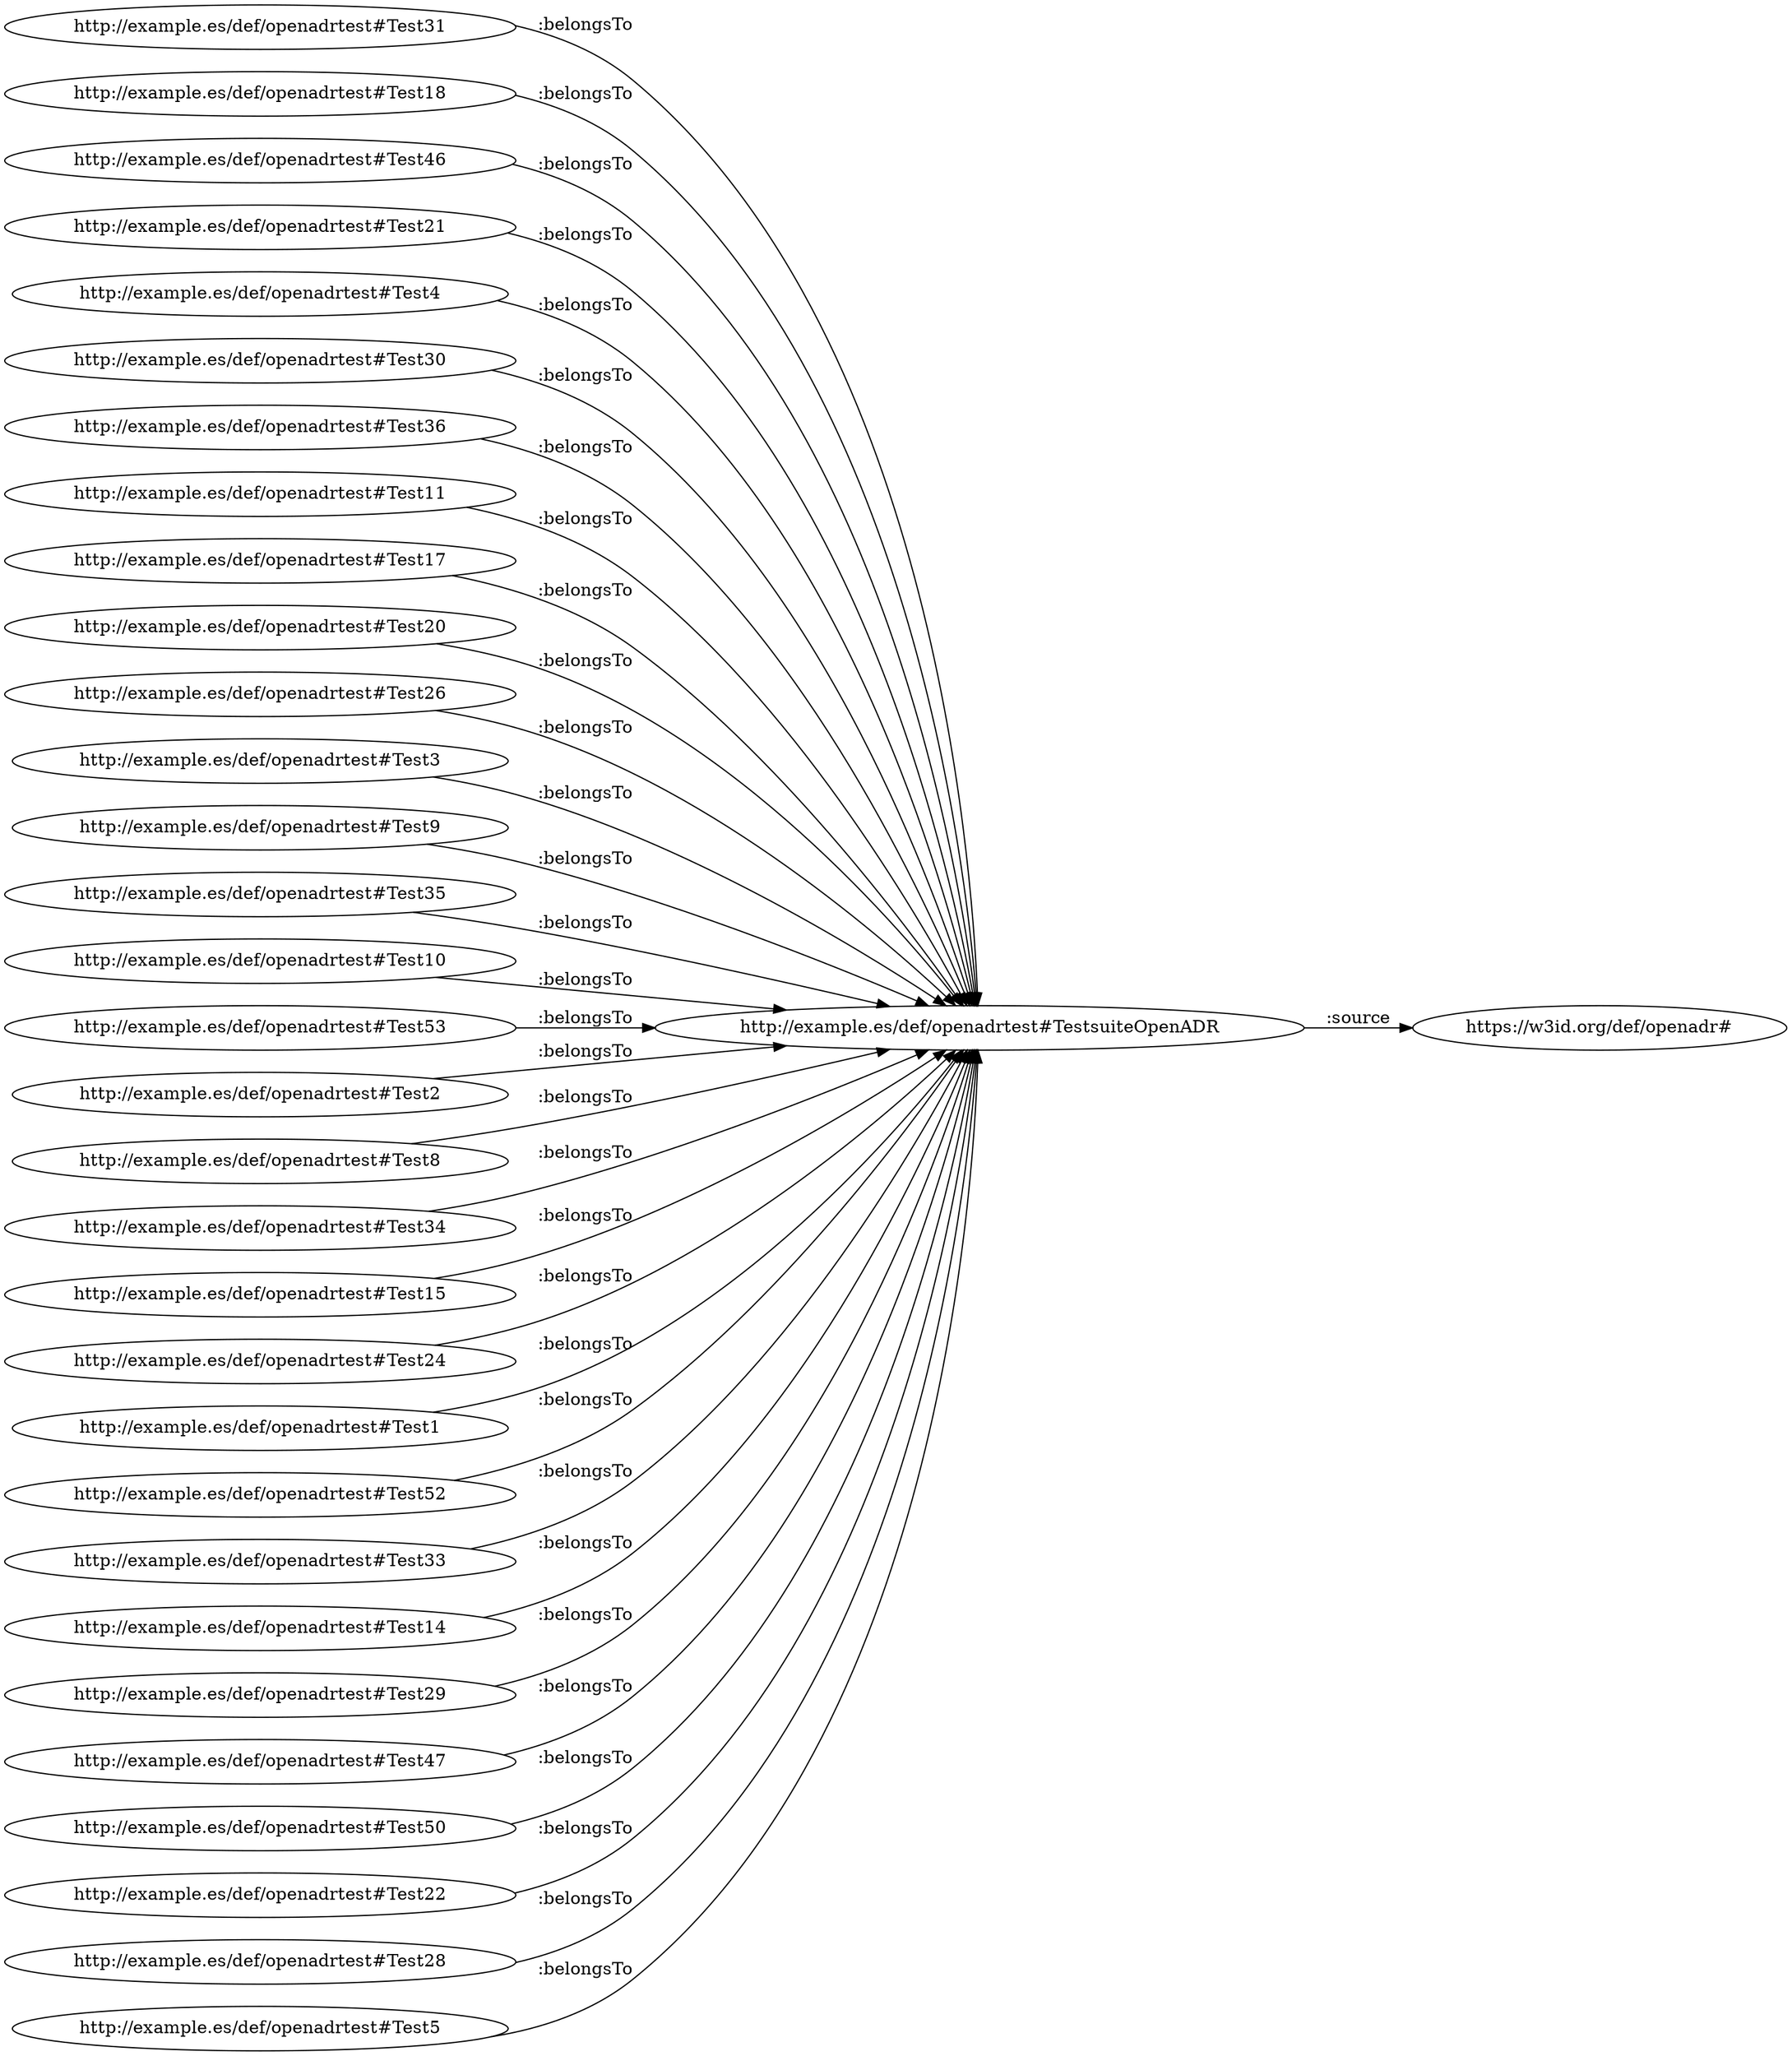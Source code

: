 digraph ar2dtool_diagram { 
rankdir=LR;
size="1501"
	"http://example.es/def/openadrtest#Test31" -> "http://example.es/def/openadrtest#TestsuiteOpenADR" [ label = ":belongsTo" ];
	"http://example.es/def/openadrtest#Test18" -> "http://example.es/def/openadrtest#TestsuiteOpenADR" [ label = ":belongsTo" ];
	"http://example.es/def/openadrtest#Test46" -> "http://example.es/def/openadrtest#TestsuiteOpenADR" [ label = ":belongsTo" ];
	"http://example.es/def/openadrtest#Test21" -> "http://example.es/def/openadrtest#TestsuiteOpenADR" [ label = ":belongsTo" ];
	"http://example.es/def/openadrtest#Test4" -> "http://example.es/def/openadrtest#TestsuiteOpenADR" [ label = ":belongsTo" ];
	"http://example.es/def/openadrtest#Test30" -> "http://example.es/def/openadrtest#TestsuiteOpenADR" [ label = ":belongsTo" ];
	"http://example.es/def/openadrtest#Test36" -> "http://example.es/def/openadrtest#TestsuiteOpenADR" [ label = ":belongsTo" ];
	"http://example.es/def/openadrtest#Test11" -> "http://example.es/def/openadrtest#TestsuiteOpenADR" [ label = ":belongsTo" ];
	"http://example.es/def/openadrtest#Test17" -> "http://example.es/def/openadrtest#TestsuiteOpenADR" [ label = ":belongsTo" ];
	"http://example.es/def/openadrtest#Test20" -> "http://example.es/def/openadrtest#TestsuiteOpenADR" [ label = ":belongsTo" ];
	"http://example.es/def/openadrtest#Test26" -> "http://example.es/def/openadrtest#TestsuiteOpenADR" [ label = ":belongsTo" ];
	"http://example.es/def/openadrtest#Test3" -> "http://example.es/def/openadrtest#TestsuiteOpenADR" [ label = ":belongsTo" ];
	"http://example.es/def/openadrtest#Test9" -> "http://example.es/def/openadrtest#TestsuiteOpenADR" [ label = ":belongsTo" ];
	"http://example.es/def/openadrtest#Test35" -> "http://example.es/def/openadrtest#TestsuiteOpenADR" [ label = ":belongsTo" ];
	"http://example.es/def/openadrtest#Test10" -> "http://example.es/def/openadrtest#TestsuiteOpenADR" [ label = ":belongsTo" ];
	"http://example.es/def/openadrtest#Test53" -> "http://example.es/def/openadrtest#TestsuiteOpenADR" [ label = ":belongsTo" ];
	"http://example.es/def/openadrtest#Test2" -> "http://example.es/def/openadrtest#TestsuiteOpenADR" [ label = ":belongsTo" ];
	"http://example.es/def/openadrtest#Test8" -> "http://example.es/def/openadrtest#TestsuiteOpenADR" [ label = ":belongsTo" ];
	"http://example.es/def/openadrtest#Test34" -> "http://example.es/def/openadrtest#TestsuiteOpenADR" [ label = ":belongsTo" ];
	"http://example.es/def/openadrtest#Test15" -> "http://example.es/def/openadrtest#TestsuiteOpenADR" [ label = ":belongsTo" ];
	"http://example.es/def/openadrtest#Test24" -> "http://example.es/def/openadrtest#TestsuiteOpenADR" [ label = ":belongsTo" ];
	"http://example.es/def/openadrtest#Test1" -> "http://example.es/def/openadrtest#TestsuiteOpenADR" [ label = ":belongsTo" ];
	"http://example.es/def/openadrtest#Test52" -> "http://example.es/def/openadrtest#TestsuiteOpenADR" [ label = ":belongsTo" ];
	"http://example.es/def/openadrtest#Test33" -> "http://example.es/def/openadrtest#TestsuiteOpenADR" [ label = ":belongsTo" ];
	"http://example.es/def/openadrtest#Test14" -> "http://example.es/def/openadrtest#TestsuiteOpenADR" [ label = ":belongsTo" ];
	"http://example.es/def/openadrtest#Test29" -> "http://example.es/def/openadrtest#TestsuiteOpenADR" [ label = ":belongsTo" ];
	"http://example.es/def/openadrtest#Test47" -> "http://example.es/def/openadrtest#TestsuiteOpenADR" [ label = ":belongsTo" ];
	"http://example.es/def/openadrtest#TestsuiteOpenADR" -> "https://w3id.org/def/openadr#" [ label = ":source" ];
	"http://example.es/def/openadrtest#Test50" -> "http://example.es/def/openadrtest#TestsuiteOpenADR" [ label = ":belongsTo" ];
	"http://example.es/def/openadrtest#Test22" -> "http://example.es/def/openadrtest#TestsuiteOpenADR" [ label = ":belongsTo" ];
	"http://example.es/def/openadrtest#Test28" -> "http://example.es/def/openadrtest#TestsuiteOpenADR" [ label = ":belongsTo" ];
	"http://example.es/def/openadrtest#Test5" -> "http://example.es/def/openadrtest#TestsuiteOpenADR" [ label = ":belongsTo" ];

}

